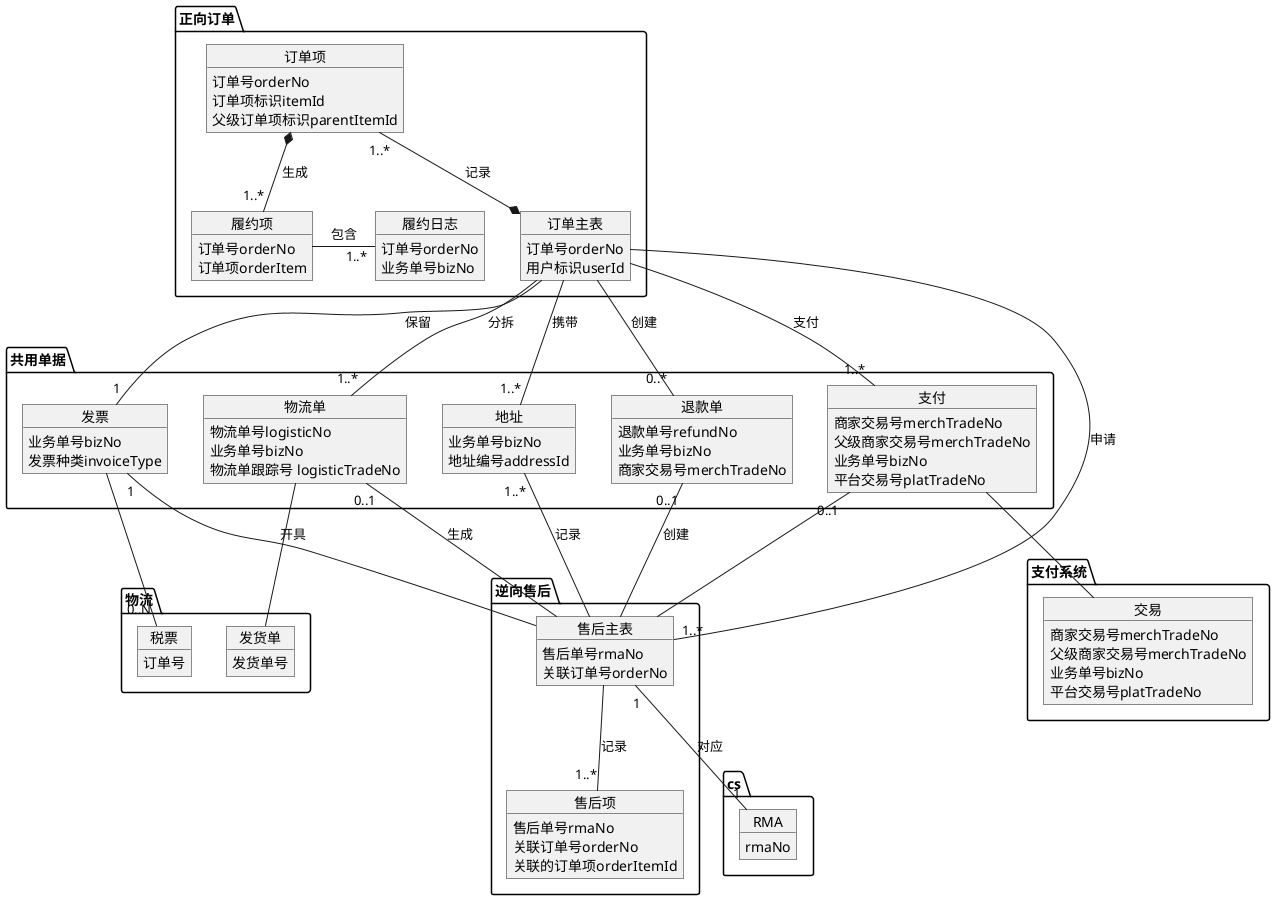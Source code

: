 @startuml
'hide members


package 支付系统 {
    Object 交易{
        商家交易号merchTradeNo
        父级商家交易号merchTradeNo
        业务单号bizNo
        平台交易号platTradeNo
   }

}
package cs {
    Object RMA{
    rmaNo
    }
}
package 物流 {
    Object 发货单{
        发货单号
   }
   Object 税票{
        订单号
   }
}


package 共用单据     {

    Object 地址{
        业务单号bizNo
        地址编号addressId
    }
    Object 支付{
        商家交易号merchTradeNo
        父级商家交易号merchTradeNo
        业务单号bizNo
        平台交易号platTradeNo
    }
    Object 退款单{
        退款单号refundNo
        业务单号bizNo
        商家交易号merchTradeNo
    }
    Object 物流单{
        物流单号logisticNo
        业务单号bizNo
        物流单跟踪号 logisticTradeNo
   }
   Object 发票{
        业务单号bizNo
   	    发票种类invoiceType
   }


}

package 正向订单 {
    Object 订单主表{
        订单号orderNo
        用户标识userId
    }
    Object 订单项{
        订单号orderNo
        订单项标识itemId
        父级订单项标识parentItemId
    }
    Object 履约项{
        订单号orderNo
        订单项orderItem
    }
    Object 履约日志{
      	 订单号orderNo
      	 业务单号bizNo
    }

}



package 逆向售后 {

    Object 售后主表{
        售后单号rmaNo
        关联订单号orderNo

    }
    Object 售后项{
       	 售后单号rmaNo
       	 关联订单号orderNo
       	 关联的订单项orderItemId
    }


}



订单主表   *-up- "1..*" 订单项:记录
订单项  *-down- "1..*" 履约项 :生成
履约项  -right- "1..*" 履约日志:包含
订单主表  -up- "1..*" 地址:携带
订单主表   -down- "1" 发票:保留
订单主表  -- "0..*" 退款单:创建
订单主表  -- "1..*" 支付 :支付
订单主表  -- "1..*" 物流单:分拆

订单主表  -- "1..*" 售后主表:申请

售后主表  -down- "1..*" 售后项:记录
售后主表  -up- "1..*" 地址 :记录
售后主表  -up- "1" 发票 : 开具
售后主表  -up- "0..1" 退款单 :创建
售后主表  -up- "0..1" 支付
售后主表  -up- "0..1" 物流单: 生成
售后主表 "1"-- "1" RMA :对应

 支付  --   交易
 物流单 -- 发货单
 发票 --  "0..N"税票


@enduml